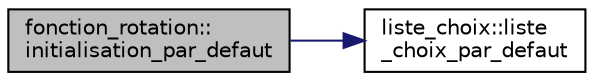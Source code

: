 digraph "fonction_rotation::initialisation_par_defaut"
{
  edge [fontname="Helvetica",fontsize="10",labelfontname="Helvetica",labelfontsize="10"];
  node [fontname="Helvetica",fontsize="10",shape=record];
  rankdir="LR";
  Node49 [label="fonction_rotation::\linitialisation_par_defaut",height=0.2,width=0.4,color="black", fillcolor="grey75", style="filled", fontcolor="black"];
  Node49 -> Node50 [color="midnightblue",fontsize="10",style="solid",fontname="Helvetica"];
  Node50 [label="liste_choix::liste\l_choix_par_defaut",height=0.2,width=0.4,color="black", fillcolor="white", style="filled",URL="$classliste__choix.html#ac66a134a7155029c871f2b99ebcfd9f0",tooltip="Accesseurs de la liste de liste_choix par défaut. "];
}
